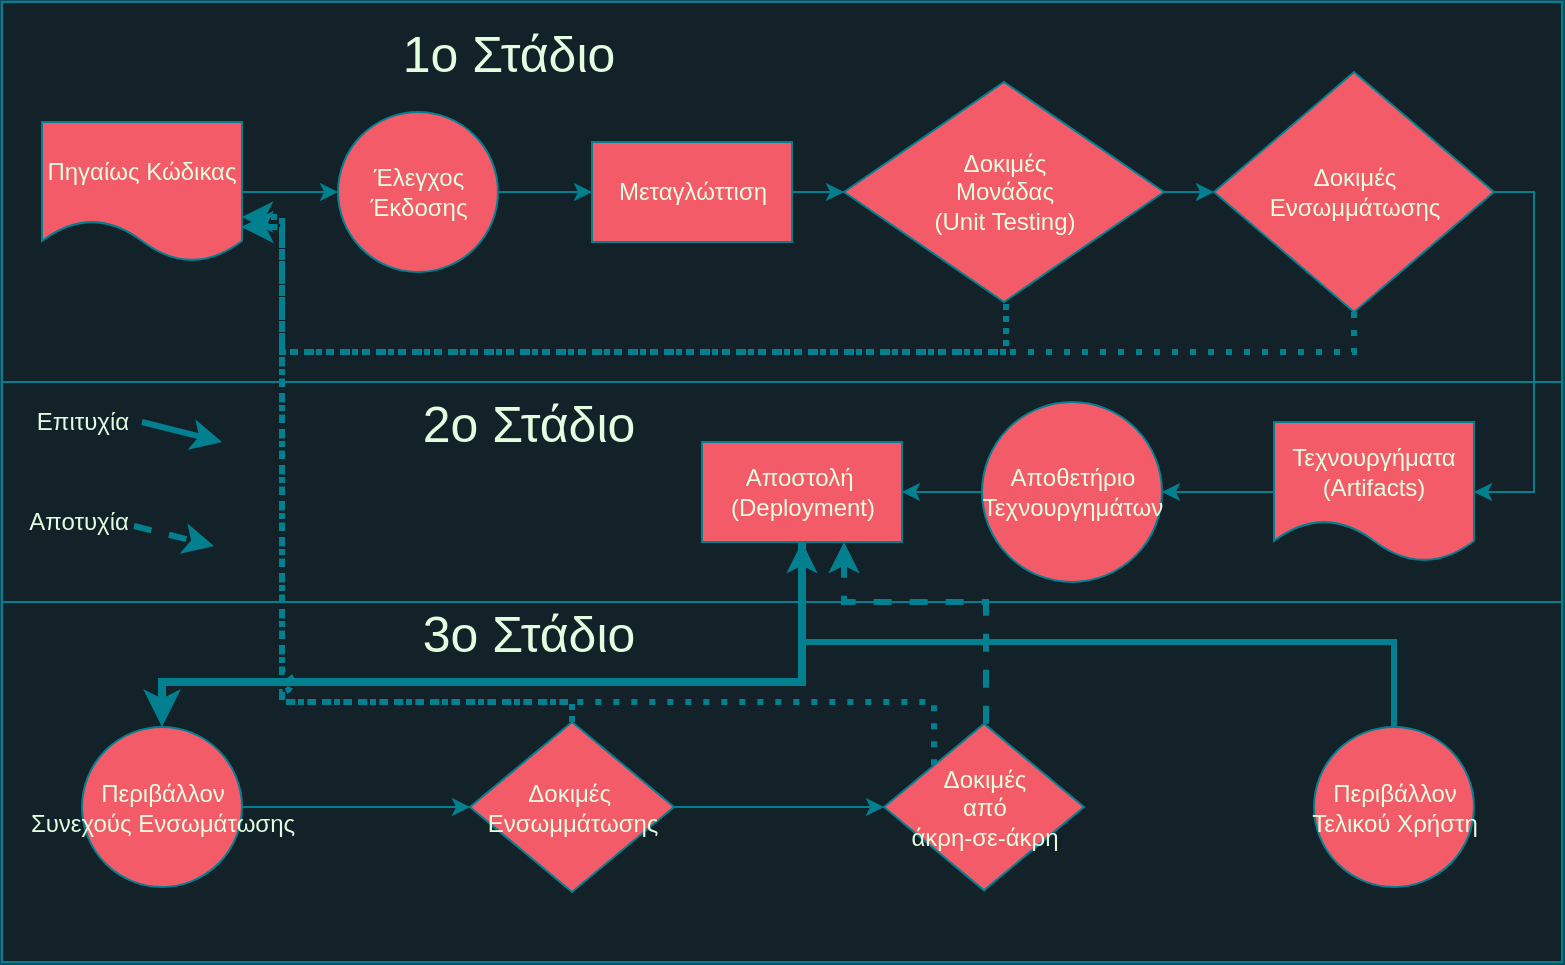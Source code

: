 <mxfile version="17.2.1" type="device"><diagram id="A9tUmnbXQp9NDZlZe4s-" name="Page-1"><mxGraphModel dx="1038" dy="641" grid="1" gridSize="10" guides="1" tooltips="1" connect="1" arrows="1" fold="1" page="1" pageScale="1" pageWidth="850" pageHeight="1100" background="#114B5F" math="0" shadow="0"><root><mxCell id="0"/><mxCell id="1" parent="0"/><mxCell id="KaZCi0sJ2nKvGefDECu4-17" value="" style="html=1;dashed=0;whitespace=wrap;fillColor=#132129;strokeColor=#028090;fontColor=#E4FDE1;" parent="1" vertex="1"><mxGeometry x="30" y="360" width="780" height="180" as="geometry"/></mxCell><mxCell id="KaZCi0sJ2nKvGefDECu4-15" value="" style="html=1;dashed=0;whitespace=wrap;fillColor=#132129;strokeColor=#028090;fontColor=#E4FDE1;" parent="1" vertex="1"><mxGeometry x="30" y="250" width="780" height="110" as="geometry"/></mxCell><mxCell id="KaZCi0sJ2nKvGefDECu4-14" value="" style="html=1;dashed=0;whitespace=wrap;fillColor=#132129;strokeColor=#028090;fontColor=#E4FDE1;" parent="1" vertex="1"><mxGeometry x="30" y="60" width="780" height="190" as="geometry"/></mxCell><mxCell id="KaZCi0sJ2nKvGefDECu4-21" style="edgeStyle=orthogonalEdgeStyle;rounded=0;orthogonalLoop=1;jettySize=auto;html=1;exitX=1;exitY=0.5;exitDx=0;exitDy=0;entryX=0;entryY=0.5;entryDx=0;entryDy=0;fontSize=25;labelBackgroundColor=#114B5F;strokeColor=#028090;fontColor=#E4FDE1;" parent="1" source="KaZCi0sJ2nKvGefDECu4-2" target="KaZCi0sJ2nKvGefDECu4-3" edge="1"><mxGeometry relative="1" as="geometry"/></mxCell><mxCell id="KaZCi0sJ2nKvGefDECu4-2" value="Πηγαίως Κώδικας" style="shape=document;whiteSpace=wrap;html=1;boundedLbl=1;dashed=0;flipH=1;fillColor=#F45B69;fontColor=#E4FDE1;strokeColor=#028090;" parent="1" vertex="1"><mxGeometry x="50" y="120" width="100" height="70" as="geometry"/></mxCell><mxCell id="77ymjVAsThkhJfjV5skS-1" style="edgeStyle=orthogonalEdgeStyle;rounded=0;orthogonalLoop=1;jettySize=auto;html=1;exitX=1;exitY=0.5;exitDx=0;exitDy=0;entryX=0;entryY=0.5;entryDx=0;entryDy=0;labelBackgroundColor=#114B5F;strokeColor=#028090;fontColor=#E4FDE1;" parent="1" source="KaZCi0sJ2nKvGefDECu4-3" target="KaZCi0sJ2nKvGefDECu4-4" edge="1"><mxGeometry relative="1" as="geometry"/></mxCell><mxCell id="KaZCi0sJ2nKvGefDECu4-3" value="Έλεγχος &lt;br&gt;Έκδοσης" style="shape=ellipse;html=1;dashed=0;whitespace=wrap;aspect=fixed;perimeter=ellipsePerimeter;fillColor=#F45B69;fontColor=#E4FDE1;strokeColor=#028090;" parent="1" vertex="1"><mxGeometry x="198" y="115" width="80" height="80" as="geometry"/></mxCell><mxCell id="77ymjVAsThkhJfjV5skS-3" style="edgeStyle=orthogonalEdgeStyle;rounded=0;orthogonalLoop=1;jettySize=auto;html=1;exitX=1;exitY=0.5;exitDx=0;exitDy=0;entryX=0;entryY=0.5;entryDx=0;entryDy=0;labelBackgroundColor=#114B5F;strokeColor=#028090;fontColor=#E4FDE1;" parent="1" source="KaZCi0sJ2nKvGefDECu4-4" target="KaZCi0sJ2nKvGefDECu4-5" edge="1"><mxGeometry relative="1" as="geometry"/></mxCell><mxCell id="KaZCi0sJ2nKvGefDECu4-4" value="Μεταγλώττιση" style="html=1;dashed=0;whitespace=wrap;fillColor=#F45B69;fontColor=#E4FDE1;strokeColor=#028090;" parent="1" vertex="1"><mxGeometry x="325" y="130" width="100" height="50" as="geometry"/></mxCell><mxCell id="77ymjVAsThkhJfjV5skS-2" style="edgeStyle=orthogonalEdgeStyle;rounded=0;orthogonalLoop=1;jettySize=auto;html=1;exitX=1;exitY=0.5;exitDx=0;exitDy=0;entryX=0;entryY=0.5;entryDx=0;entryDy=0;labelBackgroundColor=#114B5F;strokeColor=#028090;fontColor=#E4FDE1;" parent="1" source="KaZCi0sJ2nKvGefDECu4-5" target="KaZCi0sJ2nKvGefDECu4-6" edge="1"><mxGeometry relative="1" as="geometry"/></mxCell><mxCell id="77ymjVAsThkhJfjV5skS-7" style="edgeStyle=orthogonalEdgeStyle;rounded=0;orthogonalLoop=1;jettySize=auto;html=1;exitX=0.5;exitY=1;exitDx=0;exitDy=0;entryX=1;entryY=0.75;entryDx=0;entryDy=0;strokeWidth=3;dashed=1;dashPattern=1 1;jumpStyle=gap;labelBackgroundColor=#114B5F;strokeColor=#028090;fontColor=#E4FDE1;" parent="1" edge="1"><mxGeometry relative="1" as="geometry"><mxPoint x="532" y="205" as="sourcePoint"/><mxPoint x="150" y="167.5" as="targetPoint"/><Array as="points"><mxPoint x="532" y="235"/><mxPoint x="170" y="235"/><mxPoint x="170" y="168"/></Array></mxGeometry></mxCell><mxCell id="KaZCi0sJ2nKvGefDECu4-5" value="Δοκιμές&lt;br&gt;Μονάδας&lt;br&gt;(Unit Testing)" style="shape=rhombus;html=1;dashed=0;whitespace=wrap;perimeter=rhombusPerimeter;fillColor=#F45B69;fontColor=#E4FDE1;strokeColor=#028090;" parent="1" vertex="1"><mxGeometry x="451" y="100" width="160" height="110" as="geometry"/></mxCell><mxCell id="77ymjVAsThkhJfjV5skS-5" style="edgeStyle=orthogonalEdgeStyle;rounded=0;orthogonalLoop=1;jettySize=auto;html=1;exitX=1;exitY=0.5;exitDx=0;exitDy=0;entryX=1;entryY=0.5;entryDx=0;entryDy=0;labelBackgroundColor=#114B5F;strokeColor=#028090;fontColor=#E4FDE1;" parent="1" source="KaZCi0sJ2nKvGefDECu4-6" target="KaZCi0sJ2nKvGefDECu4-7" edge="1"><mxGeometry relative="1" as="geometry"/></mxCell><mxCell id="77ymjVAsThkhJfjV5skS-6" style="edgeStyle=orthogonalEdgeStyle;rounded=0;orthogonalLoop=1;jettySize=auto;html=1;exitX=0.5;exitY=1;exitDx=0;exitDy=0;entryX=1;entryY=0.75;entryDx=0;entryDy=0;dashed=1;dashPattern=1 2;jumpStyle=arc;strokeWidth=3;labelBackgroundColor=#114B5F;strokeColor=#028090;fontColor=#E4FDE1;" parent="1" source="KaZCi0sJ2nKvGefDECu4-6" target="KaZCi0sJ2nKvGefDECu4-2" edge="1"><mxGeometry relative="1" as="geometry"><Array as="points"><mxPoint x="706" y="235"/><mxPoint x="170" y="235"/><mxPoint x="170" y="172"/></Array></mxGeometry></mxCell><mxCell id="KaZCi0sJ2nKvGefDECu4-6" value="Δοκιμές&lt;br&gt;Ενσωμμάτωσης" style="shape=rhombus;html=1;dashed=0;whitespace=wrap;perimeter=rhombusPerimeter;fillColor=#F45B69;fontColor=#E4FDE1;strokeColor=#028090;" parent="1" vertex="1"><mxGeometry x="636" y="95" width="140" height="120" as="geometry"/></mxCell><mxCell id="77ymjVAsThkhJfjV5skS-8" style="edgeStyle=orthogonalEdgeStyle;rounded=0;orthogonalLoop=1;jettySize=auto;html=1;exitX=0;exitY=0.5;exitDx=0;exitDy=0;entryX=1;entryY=0.5;entryDx=0;entryDy=0;labelBackgroundColor=#114B5F;strokeColor=#028090;fontColor=#E4FDE1;" parent="1" source="KaZCi0sJ2nKvGefDECu4-7" target="KaZCi0sJ2nKvGefDECu4-8" edge="1"><mxGeometry relative="1" as="geometry"/></mxCell><mxCell id="KaZCi0sJ2nKvGefDECu4-7" value="Τεχνουργήματα&lt;br&gt;(Artifacts)" style="shape=document;whiteSpace=wrap;html=1;boundedLbl=1;dashed=0;flipH=1;fillColor=#F45B69;fontColor=#E4FDE1;strokeColor=#028090;" parent="1" vertex="1"><mxGeometry x="666" y="270" width="100" height="70" as="geometry"/></mxCell><mxCell id="77ymjVAsThkhJfjV5skS-9" style="edgeStyle=orthogonalEdgeStyle;rounded=0;orthogonalLoop=1;jettySize=auto;html=1;exitX=0;exitY=0.5;exitDx=0;exitDy=0;entryX=1;entryY=0.5;entryDx=0;entryDy=0;labelBackgroundColor=#114B5F;strokeColor=#028090;fontColor=#E4FDE1;" parent="1" source="KaZCi0sJ2nKvGefDECu4-8" target="KaZCi0sJ2nKvGefDECu4-9" edge="1"><mxGeometry relative="1" as="geometry"/></mxCell><mxCell id="KaZCi0sJ2nKvGefDECu4-8" value="Αποθετήριο&lt;br&gt;Τεχνουργημάτων" style="shape=ellipse;html=1;dashed=0;whitespace=wrap;aspect=fixed;perimeter=ellipsePerimeter;fillColor=#F45B69;fontColor=#E4FDE1;strokeColor=#028090;" parent="1" vertex="1"><mxGeometry x="520" y="260" width="90" height="90" as="geometry"/></mxCell><mxCell id="77ymjVAsThkhJfjV5skS-11" style="edgeStyle=orthogonalEdgeStyle;rounded=0;orthogonalLoop=1;jettySize=auto;html=1;exitX=0.5;exitY=1;exitDx=0;exitDy=0;strokeWidth=4;labelBackgroundColor=#114B5F;strokeColor=#028090;fontColor=#E4FDE1;" parent="1" source="KaZCi0sJ2nKvGefDECu4-9" target="KaZCi0sJ2nKvGefDECu4-10" edge="1"><mxGeometry relative="1" as="geometry"><Array as="points"><mxPoint x="430" y="400"/><mxPoint x="110" y="400"/></Array></mxGeometry></mxCell><mxCell id="KaZCi0sJ2nKvGefDECu4-9" value="Αποστολή&amp;nbsp;&lt;br&gt;(Deployment)" style="html=1;dashed=0;whitespace=wrap;fillColor=#F45B69;fontColor=#E4FDE1;strokeColor=#028090;" parent="1" vertex="1"><mxGeometry x="380" y="280" width="100" height="50" as="geometry"/></mxCell><mxCell id="77ymjVAsThkhJfjV5skS-13" style="edgeStyle=orthogonalEdgeStyle;rounded=0;orthogonalLoop=1;jettySize=auto;html=1;exitX=1;exitY=0.5;exitDx=0;exitDy=0;labelBackgroundColor=#114B5F;strokeColor=#028090;fontColor=#E4FDE1;" parent="1" source="KaZCi0sJ2nKvGefDECu4-10" target="KaZCi0sJ2nKvGefDECu4-12" edge="1"><mxGeometry relative="1" as="geometry"/></mxCell><mxCell id="KaZCi0sJ2nKvGefDECu4-10" value="Περιβάλλον&lt;br&gt;Συνεχούς Ενσωμάτωσης" style="shape=ellipse;html=1;dashed=0;whitespace=wrap;aspect=fixed;perimeter=ellipsePerimeter;flipH=1;fillColor=#F45B69;fontColor=#E4FDE1;strokeColor=#028090;" parent="1" vertex="1"><mxGeometry x="70" y="422.5" width="80" height="80" as="geometry"/></mxCell><mxCell id="77ymjVAsThkhJfjV5skS-12" style="edgeStyle=orthogonalEdgeStyle;rounded=0;orthogonalLoop=1;jettySize=auto;html=1;exitX=0.5;exitY=0;exitDx=0;exitDy=0;entryX=0.5;entryY=1;entryDx=0;entryDy=0;strokeWidth=3;labelBackgroundColor=#114B5F;strokeColor=#028090;fontColor=#E4FDE1;" parent="1" source="KaZCi0sJ2nKvGefDECu4-11" target="KaZCi0sJ2nKvGefDECu4-9" edge="1"><mxGeometry relative="1" as="geometry"><Array as="points"><mxPoint x="726" y="380"/><mxPoint x="430" y="380"/></Array></mxGeometry></mxCell><mxCell id="KaZCi0sJ2nKvGefDECu4-11" value="Περιβάλλον&lt;br&gt;Τελικού Χρήστη" style="shape=ellipse;html=1;dashed=0;whitespace=wrap;aspect=fixed;perimeter=ellipsePerimeter;flipH=1;fillColor=#F45B69;fontColor=#E4FDE1;strokeColor=#028090;" parent="1" vertex="1"><mxGeometry x="686" y="422.5" width="80" height="80" as="geometry"/></mxCell><mxCell id="77ymjVAsThkhJfjV5skS-14" style="edgeStyle=orthogonalEdgeStyle;rounded=0;orthogonalLoop=1;jettySize=auto;html=1;exitX=1;exitY=0.5;exitDx=0;exitDy=0;entryX=0;entryY=0.5;entryDx=0;entryDy=0;labelBackgroundColor=#114B5F;strokeColor=#028090;fontColor=#E4FDE1;" parent="1" source="KaZCi0sJ2nKvGefDECu4-12" target="KaZCi0sJ2nKvGefDECu4-13" edge="1"><mxGeometry relative="1" as="geometry"/></mxCell><mxCell id="77ymjVAsThkhJfjV5skS-17" style="edgeStyle=orthogonalEdgeStyle;rounded=0;orthogonalLoop=1;jettySize=auto;html=1;exitX=0.5;exitY=0;exitDx=0;exitDy=0;entryX=1;entryY=0.75;entryDx=0;entryDy=0;dashed=1;dashPattern=1 1;strokeWidth=3;jumpStyle=arc;labelBackgroundColor=#114B5F;strokeColor=#028090;fontColor=#E4FDE1;" parent="1" source="KaZCi0sJ2nKvGefDECu4-12" target="KaZCi0sJ2nKvGefDECu4-2" edge="1"><mxGeometry relative="1" as="geometry"><Array as="points"><mxPoint x="315" y="410"/><mxPoint x="170" y="410"/><mxPoint x="170" y="173"/></Array></mxGeometry></mxCell><mxCell id="KaZCi0sJ2nKvGefDECu4-12" value="Δοκιμές&amp;nbsp;&lt;br&gt;Ενσωμμάτωσης" style="shape=rhombus;html=1;dashed=0;whitespace=wrap;perimeter=rhombusPerimeter;flipH=1;fillColor=#F45B69;fontColor=#E4FDE1;strokeColor=#028090;" parent="1" vertex="1"><mxGeometry x="264" y="420" width="102" height="85" as="geometry"/></mxCell><mxCell id="77ymjVAsThkhJfjV5skS-15" style="edgeStyle=orthogonalEdgeStyle;rounded=0;orthogonalLoop=1;jettySize=auto;html=1;exitX=0.5;exitY=0;exitDx=0;exitDy=0;strokeWidth=3;dashed=1;labelBackgroundColor=#114B5F;strokeColor=#028090;fontColor=#E4FDE1;" parent="1" edge="1"><mxGeometry relative="1" as="geometry"><mxPoint x="522" y="420.835" as="sourcePoint"/><mxPoint x="451" y="330" as="targetPoint"/><Array as="points"><mxPoint x="522" y="360"/><mxPoint x="451" y="360"/></Array></mxGeometry></mxCell><mxCell id="77ymjVAsThkhJfjV5skS-16" style="edgeStyle=orthogonalEdgeStyle;rounded=0;orthogonalLoop=1;jettySize=auto;html=1;exitX=0;exitY=0;exitDx=0;exitDy=0;entryX=1;entryY=0.75;entryDx=0;entryDy=0;strokeWidth=3;dashed=1;dashPattern=1 2;jumpStyle=arc;labelBackgroundColor=#114B5F;strokeColor=#028090;fontColor=#E4FDE1;" parent="1" source="KaZCi0sJ2nKvGefDECu4-13" target="KaZCi0sJ2nKvGefDECu4-2" edge="1"><mxGeometry relative="1" as="geometry"><Array as="points"><mxPoint x="496" y="410"/><mxPoint x="170" y="410"/><mxPoint x="170" y="173"/></Array></mxGeometry></mxCell><mxCell id="KaZCi0sJ2nKvGefDECu4-13" value="Δοκιμές&lt;br&gt;από&lt;br&gt;άκρη-σε-άκρη" style="shape=rhombus;html=1;dashed=0;whitespace=wrap;perimeter=rhombusPerimeter;flipH=1;fillColor=#F45B69;fontColor=#E4FDE1;strokeColor=#028090;" parent="1" vertex="1"><mxGeometry x="471" y="420.835" width="100" height="83.33" as="geometry"/></mxCell><mxCell id="KaZCi0sJ2nKvGefDECu4-18" value="&lt;font style=&quot;font-size: 25px&quot;&gt;1ο Στάδιο&lt;/font&gt;" style="text;html=1;align=center;verticalAlign=middle;resizable=0;points=[];autosize=1;strokeColor=none;fillColor=none;fontColor=#E4FDE1;" parent="1" vertex="1"><mxGeometry x="223" y="75" width="120" height="20" as="geometry"/></mxCell><mxCell id="KaZCi0sJ2nKvGefDECu4-19" value="&lt;font style=&quot;font-size: 25px&quot;&gt;2ο Στάδιο&lt;/font&gt;" style="text;html=1;align=center;verticalAlign=middle;resizable=0;points=[];autosize=1;strokeColor=none;fillColor=none;fontColor=#E4FDE1;" parent="1" vertex="1"><mxGeometry x="233" y="260" width="120" height="20" as="geometry"/></mxCell><mxCell id="KaZCi0sJ2nKvGefDECu4-20" value="&lt;font style=&quot;font-size: 25px&quot;&gt;3ο Στάδιο&lt;/font&gt;" style="text;html=1;align=center;verticalAlign=middle;resizable=0;points=[];autosize=1;strokeColor=none;fillColor=none;fontColor=#E4FDE1;" parent="1" vertex="1"><mxGeometry x="233" y="365" width="120" height="20" as="geometry"/></mxCell><mxCell id="77ymjVAsThkhJfjV5skS-20" value="" style="endArrow=classic;html=1;rounded=0;strokeWidth=3;jumpStyle=arc;entryX=0.141;entryY=0.455;entryDx=0;entryDy=0;entryPerimeter=0;labelBackgroundColor=#114B5F;strokeColor=#028090;fontColor=#E4FDE1;" parent="1" edge="1"><mxGeometry width="50" height="50" relative="1" as="geometry"><mxPoint x="100" y="270" as="sourcePoint"/><mxPoint x="139.98" y="280.05" as="targetPoint"/></mxGeometry></mxCell><mxCell id="77ymjVAsThkhJfjV5skS-21" value="" style="endArrow=classic;html=1;rounded=0;strokeWidth=3;jumpStyle=arc;entryX=0.141;entryY=0.455;entryDx=0;entryDy=0;entryPerimeter=0;dashed=1;labelBackgroundColor=#114B5F;strokeColor=#028090;fontColor=#E4FDE1;" parent="1" edge="1"><mxGeometry width="50" height="50" relative="1" as="geometry"><mxPoint x="96" y="322" as="sourcePoint"/><mxPoint x="135.98" y="332.05" as="targetPoint"/></mxGeometry></mxCell><mxCell id="77ymjVAsThkhJfjV5skS-22" value="Επιτυχία" style="text;html=1;align=center;verticalAlign=middle;resizable=0;points=[];autosize=1;strokeColor=none;fillColor=none;fontColor=#E4FDE1;" parent="1" vertex="1"><mxGeometry x="40" y="260" width="60" height="20" as="geometry"/></mxCell><mxCell id="77ymjVAsThkhJfjV5skS-23" value="Αποτυχία" style="text;html=1;align=center;verticalAlign=middle;resizable=0;points=[];autosize=1;strokeColor=none;fillColor=none;fontColor=#E4FDE1;" parent="1" vertex="1"><mxGeometry x="33" y="310" width="70" height="20" as="geometry"/></mxCell></root></mxGraphModel></diagram></mxfile>